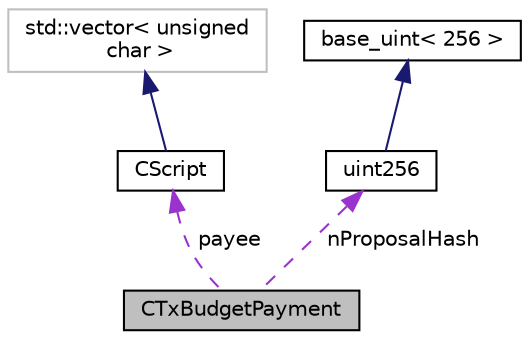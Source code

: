 digraph "CTxBudgetPayment"
{
 // LATEX_PDF_SIZE
  edge [fontname="Helvetica",fontsize="10",labelfontname="Helvetica",labelfontsize="10"];
  node [fontname="Helvetica",fontsize="10",shape=record];
  Node1 [label="CTxBudgetPayment",height=0.2,width=0.4,color="black", fillcolor="grey75", style="filled", fontcolor="black",tooltip=" "];
  Node2 -> Node1 [dir="back",color="darkorchid3",fontsize="10",style="dashed",label=" payee" ];
  Node2 [label="CScript",height=0.2,width=0.4,color="black", fillcolor="white", style="filled",URL="$class_c_script.html",tooltip=" "];
  Node3 -> Node2 [dir="back",color="midnightblue",fontsize="10",style="solid"];
  Node3 [label="std::vector\< unsigned\l char \>",height=0.2,width=0.4,color="grey75", fillcolor="white", style="filled",tooltip=" "];
  Node4 -> Node1 [dir="back",color="darkorchid3",fontsize="10",style="dashed",label=" nProposalHash" ];
  Node4 [label="uint256",height=0.2,width=0.4,color="black", fillcolor="white", style="filled",URL="$classuint256.html",tooltip=" "];
  Node5 -> Node4 [dir="back",color="midnightblue",fontsize="10",style="solid"];
  Node5 [label="base_uint\< 256 \>",height=0.2,width=0.4,color="black", fillcolor="white", style="filled",URL="$classbase__uint.html",tooltip=" "];
}
